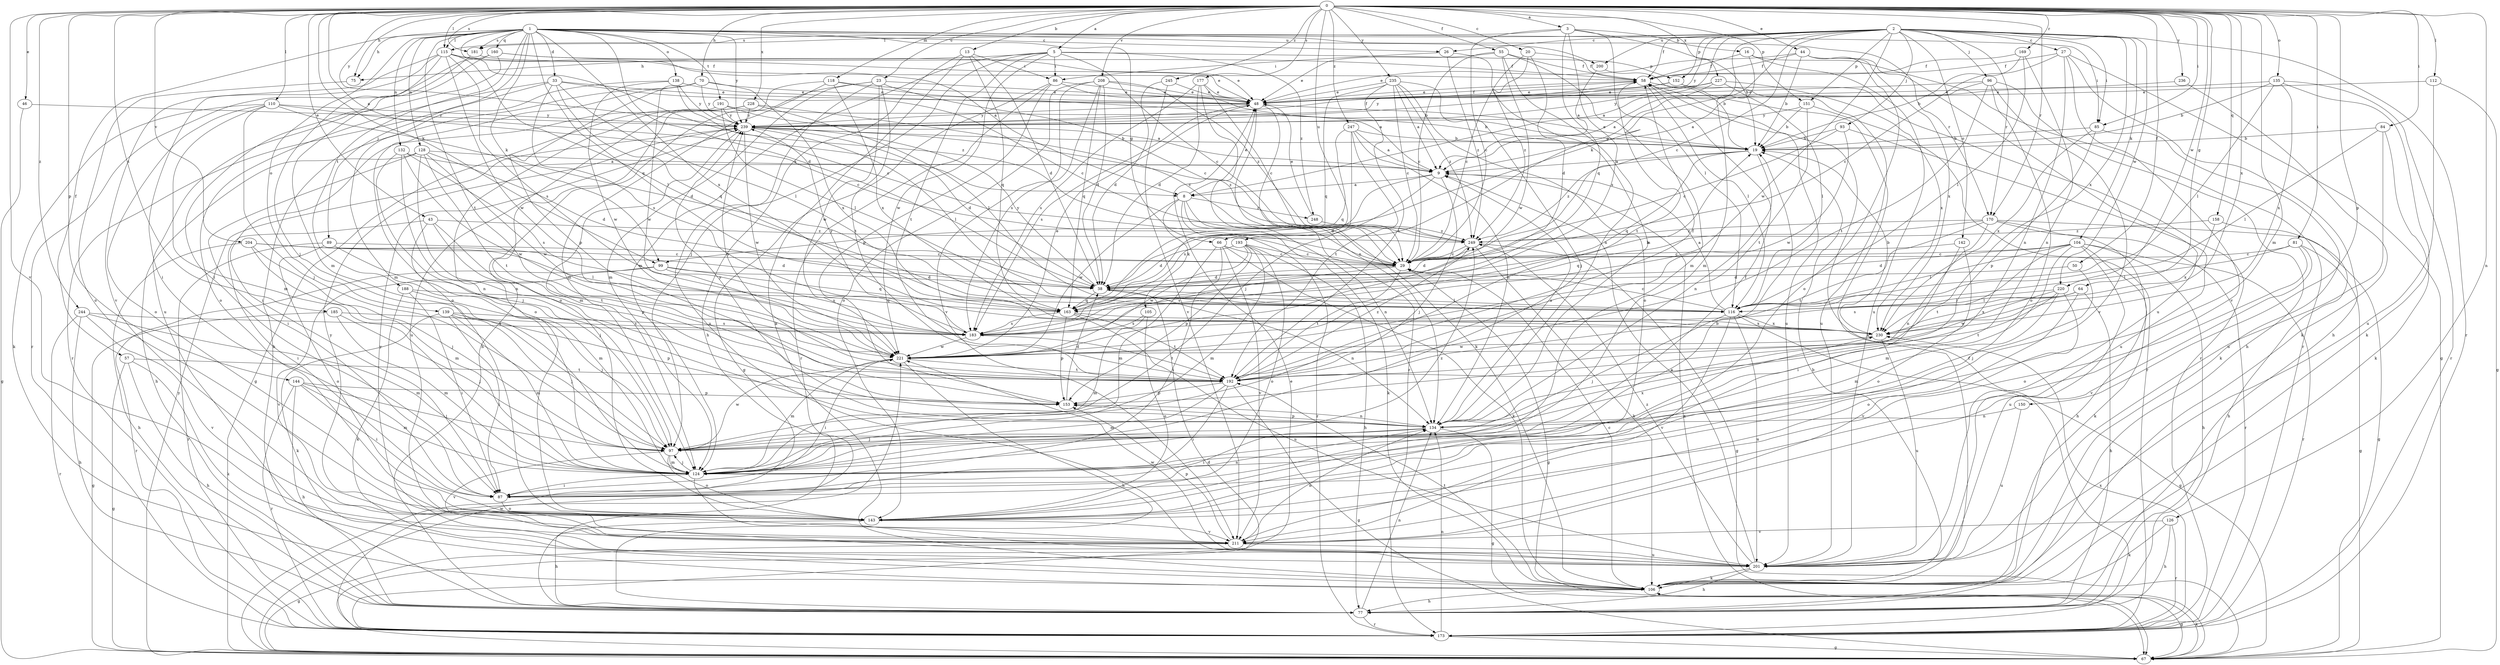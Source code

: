 strict digraph  {
0;
1;
2;
3;
5;
8;
9;
13;
16;
19;
20;
23;
26;
27;
29;
33;
38;
43;
44;
46;
48;
50;
55;
57;
58;
64;
66;
67;
70;
75;
77;
81;
84;
85;
86;
87;
89;
93;
96;
97;
99;
104;
105;
106;
110;
112;
115;
116;
118;
124;
126;
128;
132;
134;
135;
138;
139;
142;
143;
144;
150;
151;
152;
153;
158;
160;
163;
169;
170;
173;
177;
181;
183;
185;
188;
191;
192;
193;
200;
201;
204;
208;
211;
220;
221;
227;
228;
230;
235;
236;
239;
244;
245;
247;
248;
249;
0 -> 3  [label=a];
0 -> 5  [label=a];
0 -> 8  [label=a];
0 -> 13  [label=b];
0 -> 20  [label=c];
0 -> 23  [label=c];
0 -> 43  [label=e];
0 -> 44  [label=e];
0 -> 46  [label=e];
0 -> 50  [label=f];
0 -> 55  [label=f];
0 -> 64  [label=g];
0 -> 70  [label=h];
0 -> 75  [label=h];
0 -> 81  [label=i];
0 -> 84  [label=i];
0 -> 85  [label=i];
0 -> 99  [label=k];
0 -> 110  [label=l];
0 -> 112  [label=l];
0 -> 115  [label=l];
0 -> 118  [label=m];
0 -> 124  [label=m];
0 -> 126  [label=n];
0 -> 135  [label=o];
0 -> 144  [label=p];
0 -> 150  [label=p];
0 -> 151  [label=p];
0 -> 158  [label=q];
0 -> 169  [label=r];
0 -> 170  [label=r];
0 -> 177  [label=s];
0 -> 181  [label=s];
0 -> 185  [label=t];
0 -> 193  [label=u];
0 -> 204  [label=v];
0 -> 208  [label=v];
0 -> 211  [label=v];
0 -> 220  [label=w];
0 -> 227  [label=x];
0 -> 228  [label=x];
0 -> 230  [label=x];
0 -> 235  [label=y];
0 -> 236  [label=y];
0 -> 239  [label=y];
0 -> 244  [label=z];
0 -> 245  [label=z];
0 -> 247  [label=z];
1 -> 8  [label=a];
1 -> 26  [label=c];
1 -> 33  [label=d];
1 -> 38  [label=d];
1 -> 57  [label=f];
1 -> 66  [label=g];
1 -> 75  [label=h];
1 -> 85  [label=i];
1 -> 89  [label=j];
1 -> 99  [label=k];
1 -> 115  [label=l];
1 -> 128  [label=n];
1 -> 132  [label=n];
1 -> 138  [label=o];
1 -> 139  [label=o];
1 -> 160  [label=q];
1 -> 163  [label=q];
1 -> 170  [label=r];
1 -> 181  [label=s];
1 -> 188  [label=t];
1 -> 191  [label=t];
1 -> 192  [label=t];
1 -> 200  [label=u];
1 -> 230  [label=x];
1 -> 239  [label=y];
2 -> 8  [label=a];
2 -> 26  [label=c];
2 -> 27  [label=c];
2 -> 29  [label=c];
2 -> 58  [label=f];
2 -> 66  [label=g];
2 -> 85  [label=i];
2 -> 93  [label=j];
2 -> 96  [label=j];
2 -> 99  [label=k];
2 -> 104  [label=k];
2 -> 115  [label=l];
2 -> 142  [label=o];
2 -> 151  [label=p];
2 -> 152  [label=p];
2 -> 170  [label=r];
2 -> 173  [label=r];
2 -> 200  [label=u];
2 -> 220  [label=w];
2 -> 221  [label=w];
2 -> 230  [label=x];
2 -> 239  [label=y];
3 -> 16  [label=b];
3 -> 19  [label=b];
3 -> 29  [label=c];
3 -> 116  [label=l];
3 -> 163  [label=q];
3 -> 181  [label=s];
3 -> 183  [label=s];
5 -> 29  [label=c];
5 -> 75  [label=h];
5 -> 86  [label=i];
5 -> 97  [label=j];
5 -> 124  [label=m];
5 -> 152  [label=p];
5 -> 192  [label=t];
5 -> 221  [label=w];
5 -> 248  [label=z];
8 -> 48  [label=e];
8 -> 105  [label=k];
8 -> 106  [label=k];
8 -> 134  [label=n];
8 -> 173  [label=r];
8 -> 221  [label=w];
8 -> 248  [label=z];
9 -> 8  [label=a];
9 -> 38  [label=d];
9 -> 97  [label=j];
9 -> 183  [label=s];
13 -> 38  [label=d];
13 -> 77  [label=h];
13 -> 86  [label=i];
13 -> 106  [label=k];
13 -> 163  [label=q];
16 -> 58  [label=f];
16 -> 124  [label=m];
16 -> 173  [label=r];
16 -> 201  [label=u];
19 -> 9  [label=a];
19 -> 48  [label=e];
19 -> 134  [label=n];
19 -> 163  [label=q];
19 -> 249  [label=z];
20 -> 29  [label=c];
20 -> 38  [label=d];
20 -> 58  [label=f];
20 -> 249  [label=z];
23 -> 29  [label=c];
23 -> 48  [label=e];
23 -> 77  [label=h];
23 -> 124  [label=m];
23 -> 192  [label=t];
23 -> 201  [label=u];
23 -> 221  [label=w];
26 -> 86  [label=i];
26 -> 134  [label=n];
26 -> 249  [label=z];
27 -> 29  [label=c];
27 -> 58  [label=f];
27 -> 67  [label=g];
27 -> 77  [label=h];
27 -> 134  [label=n];
27 -> 211  [label=v];
29 -> 38  [label=d];
29 -> 67  [label=g];
29 -> 183  [label=s];
29 -> 192  [label=t];
33 -> 29  [label=c];
33 -> 48  [label=e];
33 -> 116  [label=l];
33 -> 143  [label=o];
33 -> 163  [label=q];
33 -> 173  [label=r];
33 -> 183  [label=s];
38 -> 116  [label=l];
38 -> 134  [label=n];
38 -> 163  [label=q];
38 -> 239  [label=y];
43 -> 87  [label=i];
43 -> 97  [label=j];
43 -> 153  [label=p];
43 -> 192  [label=t];
43 -> 249  [label=z];
44 -> 19  [label=b];
44 -> 48  [label=e];
44 -> 58  [label=f];
44 -> 143  [label=o];
44 -> 201  [label=u];
44 -> 230  [label=x];
46 -> 67  [label=g];
46 -> 239  [label=y];
48 -> 58  [label=f];
48 -> 106  [label=k];
48 -> 173  [label=r];
48 -> 183  [label=s];
48 -> 239  [label=y];
50 -> 38  [label=d];
50 -> 97  [label=j];
55 -> 29  [label=c];
55 -> 48  [label=e];
55 -> 58  [label=f];
55 -> 124  [label=m];
55 -> 134  [label=n];
55 -> 221  [label=w];
57 -> 67  [label=g];
57 -> 77  [label=h];
57 -> 106  [label=k];
57 -> 192  [label=t];
58 -> 48  [label=e];
58 -> 106  [label=k];
58 -> 116  [label=l];
58 -> 192  [label=t];
58 -> 201  [label=u];
64 -> 77  [label=h];
64 -> 116  [label=l];
64 -> 143  [label=o];
64 -> 183  [label=s];
64 -> 230  [label=x];
66 -> 29  [label=c];
66 -> 87  [label=i];
66 -> 106  [label=k];
66 -> 124  [label=m];
66 -> 211  [label=v];
67 -> 9  [label=a];
67 -> 48  [label=e];
67 -> 106  [label=k];
67 -> 221  [label=w];
67 -> 239  [label=y];
70 -> 48  [label=e];
70 -> 77  [label=h];
70 -> 143  [label=o];
70 -> 153  [label=p];
70 -> 221  [label=w];
70 -> 230  [label=x];
70 -> 239  [label=y];
75 -> 143  [label=o];
77 -> 134  [label=n];
77 -> 173  [label=r];
81 -> 29  [label=c];
81 -> 67  [label=g];
81 -> 116  [label=l];
81 -> 143  [label=o];
81 -> 211  [label=v];
84 -> 19  [label=b];
84 -> 106  [label=k];
84 -> 116  [label=l];
84 -> 201  [label=u];
85 -> 19  [label=b];
85 -> 106  [label=k];
85 -> 153  [label=p];
85 -> 230  [label=x];
86 -> 19  [label=b];
86 -> 48  [label=e];
86 -> 67  [label=g];
86 -> 153  [label=p];
86 -> 173  [label=r];
87 -> 19  [label=b];
87 -> 134  [label=n];
87 -> 143  [label=o];
89 -> 29  [label=c];
89 -> 124  [label=m];
89 -> 143  [label=o];
89 -> 173  [label=r];
93 -> 19  [label=b];
93 -> 29  [label=c];
93 -> 201  [label=u];
93 -> 221  [label=w];
96 -> 9  [label=a];
96 -> 48  [label=e];
96 -> 77  [label=h];
96 -> 143  [label=o];
96 -> 192  [label=t];
96 -> 211  [label=v];
97 -> 124  [label=m];
97 -> 143  [label=o];
97 -> 211  [label=v];
97 -> 221  [label=w];
97 -> 230  [label=x];
99 -> 38  [label=d];
99 -> 163  [label=q];
99 -> 173  [label=r];
99 -> 183  [label=s];
99 -> 211  [label=v];
104 -> 29  [label=c];
104 -> 38  [label=d];
104 -> 77  [label=h];
104 -> 106  [label=k];
104 -> 116  [label=l];
104 -> 124  [label=m];
104 -> 173  [label=r];
104 -> 192  [label=t];
104 -> 201  [label=u];
105 -> 124  [label=m];
105 -> 143  [label=o];
105 -> 183  [label=s];
106 -> 19  [label=b];
106 -> 29  [label=c];
106 -> 67  [label=g];
106 -> 77  [label=h];
106 -> 192  [label=t];
110 -> 29  [label=c];
110 -> 38  [label=d];
110 -> 97  [label=j];
110 -> 106  [label=k];
110 -> 124  [label=m];
110 -> 143  [label=o];
110 -> 239  [label=y];
112 -> 48  [label=e];
112 -> 67  [label=g];
112 -> 201  [label=u];
115 -> 58  [label=f];
115 -> 87  [label=i];
115 -> 97  [label=j];
115 -> 116  [label=l];
115 -> 183  [label=s];
115 -> 211  [label=v];
115 -> 221  [label=w];
115 -> 249  [label=z];
116 -> 9  [label=a];
116 -> 29  [label=c];
116 -> 67  [label=g];
116 -> 97  [label=j];
116 -> 201  [label=u];
116 -> 211  [label=v];
116 -> 230  [label=x];
118 -> 9  [label=a];
118 -> 48  [label=e];
118 -> 124  [label=m];
118 -> 143  [label=o];
118 -> 230  [label=x];
124 -> 58  [label=f];
124 -> 87  [label=i];
124 -> 97  [label=j];
124 -> 201  [label=u];
124 -> 249  [label=z];
126 -> 77  [label=h];
126 -> 106  [label=k];
126 -> 173  [label=r];
126 -> 211  [label=v];
128 -> 9  [label=a];
128 -> 38  [label=d];
128 -> 77  [label=h];
128 -> 87  [label=i];
128 -> 134  [label=n];
128 -> 192  [label=t];
128 -> 221  [label=w];
132 -> 9  [label=a];
132 -> 97  [label=j];
132 -> 134  [label=n];
132 -> 183  [label=s];
132 -> 221  [label=w];
134 -> 9  [label=a];
134 -> 67  [label=g];
134 -> 87  [label=i];
134 -> 97  [label=j];
134 -> 153  [label=p];
134 -> 239  [label=y];
135 -> 19  [label=b];
135 -> 48  [label=e];
135 -> 106  [label=k];
135 -> 116  [label=l];
135 -> 173  [label=r];
135 -> 230  [label=x];
138 -> 29  [label=c];
138 -> 48  [label=e];
138 -> 124  [label=m];
138 -> 221  [label=w];
138 -> 239  [label=y];
139 -> 87  [label=i];
139 -> 97  [label=j];
139 -> 106  [label=k];
139 -> 124  [label=m];
139 -> 153  [label=p];
139 -> 183  [label=s];
142 -> 29  [label=c];
142 -> 87  [label=i];
142 -> 143  [label=o];
143 -> 77  [label=h];
143 -> 211  [label=v];
144 -> 77  [label=h];
144 -> 87  [label=i];
144 -> 97  [label=j];
144 -> 124  [label=m];
144 -> 153  [label=p];
144 -> 173  [label=r];
150 -> 134  [label=n];
150 -> 201  [label=u];
151 -> 19  [label=b];
151 -> 173  [label=r];
151 -> 192  [label=t];
151 -> 239  [label=y];
152 -> 48  [label=e];
152 -> 173  [label=r];
152 -> 201  [label=u];
152 -> 239  [label=y];
153 -> 38  [label=d];
153 -> 134  [label=n];
158 -> 77  [label=h];
158 -> 230  [label=x];
158 -> 249  [label=z];
160 -> 48  [label=e];
160 -> 58  [label=f];
160 -> 124  [label=m];
160 -> 173  [label=r];
160 -> 201  [label=u];
163 -> 153  [label=p];
163 -> 183  [label=s];
163 -> 192  [label=t];
163 -> 201  [label=u];
163 -> 230  [label=x];
169 -> 19  [label=b];
169 -> 58  [label=f];
169 -> 116  [label=l];
169 -> 134  [label=n];
170 -> 67  [label=g];
170 -> 77  [label=h];
170 -> 134  [label=n];
170 -> 163  [label=q];
170 -> 173  [label=r];
170 -> 192  [label=t];
170 -> 249  [label=z];
173 -> 38  [label=d];
173 -> 58  [label=f];
173 -> 67  [label=g];
173 -> 134  [label=n];
173 -> 230  [label=x];
177 -> 29  [label=c];
177 -> 38  [label=d];
177 -> 48  [label=e];
177 -> 134  [label=n];
177 -> 183  [label=s];
181 -> 48  [label=e];
181 -> 87  [label=i];
183 -> 19  [label=b];
183 -> 192  [label=t];
183 -> 221  [label=w];
183 -> 239  [label=y];
185 -> 67  [label=g];
185 -> 97  [label=j];
185 -> 124  [label=m];
185 -> 183  [label=s];
188 -> 87  [label=i];
188 -> 97  [label=j];
188 -> 106  [label=k];
188 -> 163  [label=q];
191 -> 9  [label=a];
191 -> 19  [label=b];
191 -> 87  [label=i];
191 -> 116  [label=l];
191 -> 239  [label=y];
192 -> 58  [label=f];
192 -> 67  [label=g];
192 -> 87  [label=i];
192 -> 124  [label=m];
192 -> 153  [label=p];
192 -> 239  [label=y];
192 -> 249  [label=z];
193 -> 29  [label=c];
193 -> 38  [label=d];
193 -> 77  [label=h];
193 -> 124  [label=m];
193 -> 143  [label=o];
193 -> 153  [label=p];
193 -> 221  [label=w];
200 -> 9  [label=a];
200 -> 19  [label=b];
201 -> 9  [label=a];
201 -> 77  [label=h];
201 -> 106  [label=k];
201 -> 221  [label=w];
201 -> 239  [label=y];
201 -> 249  [label=z];
204 -> 29  [label=c];
204 -> 38  [label=d];
204 -> 77  [label=h];
204 -> 97  [label=j];
204 -> 116  [label=l];
204 -> 124  [label=m];
208 -> 38  [label=d];
208 -> 48  [label=e];
208 -> 143  [label=o];
208 -> 163  [label=q];
208 -> 183  [label=s];
208 -> 211  [label=v];
208 -> 249  [label=z];
211 -> 67  [label=g];
211 -> 134  [label=n];
211 -> 153  [label=p];
211 -> 201  [label=u];
211 -> 239  [label=y];
220 -> 116  [label=l];
220 -> 124  [label=m];
220 -> 192  [label=t];
220 -> 211  [label=v];
220 -> 221  [label=w];
221 -> 48  [label=e];
221 -> 77  [label=h];
221 -> 87  [label=i];
221 -> 124  [label=m];
221 -> 192  [label=t];
227 -> 9  [label=a];
227 -> 48  [label=e];
227 -> 116  [label=l];
227 -> 230  [label=x];
227 -> 239  [label=y];
228 -> 29  [label=c];
228 -> 67  [label=g];
228 -> 116  [label=l];
228 -> 143  [label=o];
228 -> 201  [label=u];
228 -> 239  [label=y];
230 -> 19  [label=b];
230 -> 201  [label=u];
230 -> 221  [label=w];
235 -> 9  [label=a];
235 -> 29  [label=c];
235 -> 48  [label=e];
235 -> 97  [label=j];
235 -> 143  [label=o];
235 -> 163  [label=q];
235 -> 192  [label=t];
235 -> 249  [label=z];
236 -> 48  [label=e];
236 -> 106  [label=k];
239 -> 19  [label=b];
239 -> 38  [label=d];
239 -> 58  [label=f];
239 -> 116  [label=l];
239 -> 124  [label=m];
239 -> 221  [label=w];
239 -> 249  [label=z];
244 -> 77  [label=h];
244 -> 124  [label=m];
244 -> 173  [label=r];
244 -> 183  [label=s];
244 -> 211  [label=v];
245 -> 38  [label=d];
245 -> 48  [label=e];
245 -> 211  [label=v];
247 -> 9  [label=a];
247 -> 19  [label=b];
247 -> 97  [label=j];
247 -> 134  [label=n];
247 -> 163  [label=q];
247 -> 192  [label=t];
248 -> 48  [label=e];
248 -> 249  [label=z];
249 -> 29  [label=c];
249 -> 38  [label=d];
249 -> 67  [label=g];
249 -> 106  [label=k];
}
